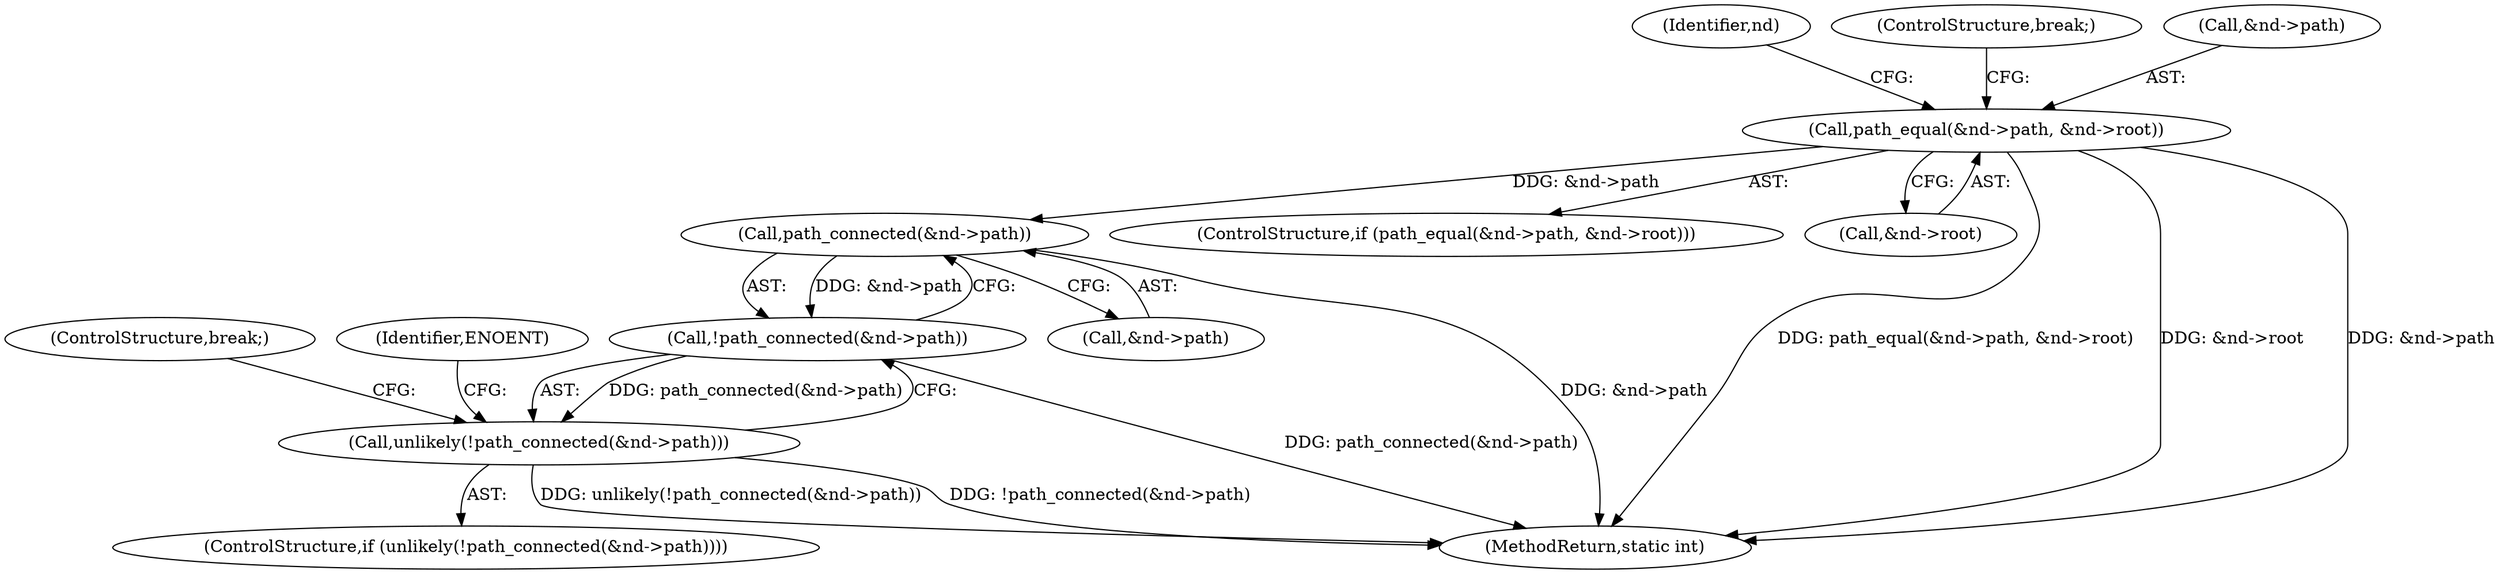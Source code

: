 digraph "0_linux_397d425dc26da728396e66d392d5dcb8dac30c37_0@pointer" {
"1000123" [label="(Call,path_equal(&nd->path, &nd->root))"];
"1000203" [label="(Call,path_connected(&nd->path))"];
"1000202" [label="(Call,!path_connected(&nd->path))"];
"1000201" [label="(Call,unlikely(!path_connected(&nd->path)))"];
"1000122" [label="(ControlStructure,if (path_equal(&nd->path, &nd->root)))"];
"1000123" [label="(Call,path_equal(&nd->path, &nd->root))"];
"1000137" [label="(Identifier,nd)"];
"1000202" [label="(Call,!path_connected(&nd->path))"];
"1000201" [label="(Call,unlikely(!path_connected(&nd->path)))"];
"1000200" [label="(ControlStructure,if (unlikely(!path_connected(&nd->path))))"];
"1000132" [label="(ControlStructure,break;)"];
"1000128" [label="(Call,&nd->root)"];
"1000203" [label="(Call,path_connected(&nd->path))"];
"1000204" [label="(Call,&nd->path)"];
"1000124" [label="(Call,&nd->path)"];
"1000211" [label="(ControlStructure,break;)"];
"1000385" [label="(MethodReturn,static int)"];
"1000210" [label="(Identifier,ENOENT)"];
"1000123" -> "1000122"  [label="AST: "];
"1000123" -> "1000128"  [label="CFG: "];
"1000124" -> "1000123"  [label="AST: "];
"1000128" -> "1000123"  [label="AST: "];
"1000132" -> "1000123"  [label="CFG: "];
"1000137" -> "1000123"  [label="CFG: "];
"1000123" -> "1000385"  [label="DDG: path_equal(&nd->path, &nd->root)"];
"1000123" -> "1000385"  [label="DDG: &nd->root"];
"1000123" -> "1000385"  [label="DDG: &nd->path"];
"1000123" -> "1000203"  [label="DDG: &nd->path"];
"1000203" -> "1000202"  [label="AST: "];
"1000203" -> "1000204"  [label="CFG: "];
"1000204" -> "1000203"  [label="AST: "];
"1000202" -> "1000203"  [label="CFG: "];
"1000203" -> "1000385"  [label="DDG: &nd->path"];
"1000203" -> "1000202"  [label="DDG: &nd->path"];
"1000202" -> "1000201"  [label="AST: "];
"1000201" -> "1000202"  [label="CFG: "];
"1000202" -> "1000385"  [label="DDG: path_connected(&nd->path)"];
"1000202" -> "1000201"  [label="DDG: path_connected(&nd->path)"];
"1000201" -> "1000200"  [label="AST: "];
"1000210" -> "1000201"  [label="CFG: "];
"1000211" -> "1000201"  [label="CFG: "];
"1000201" -> "1000385"  [label="DDG: unlikely(!path_connected(&nd->path))"];
"1000201" -> "1000385"  [label="DDG: !path_connected(&nd->path)"];
}
